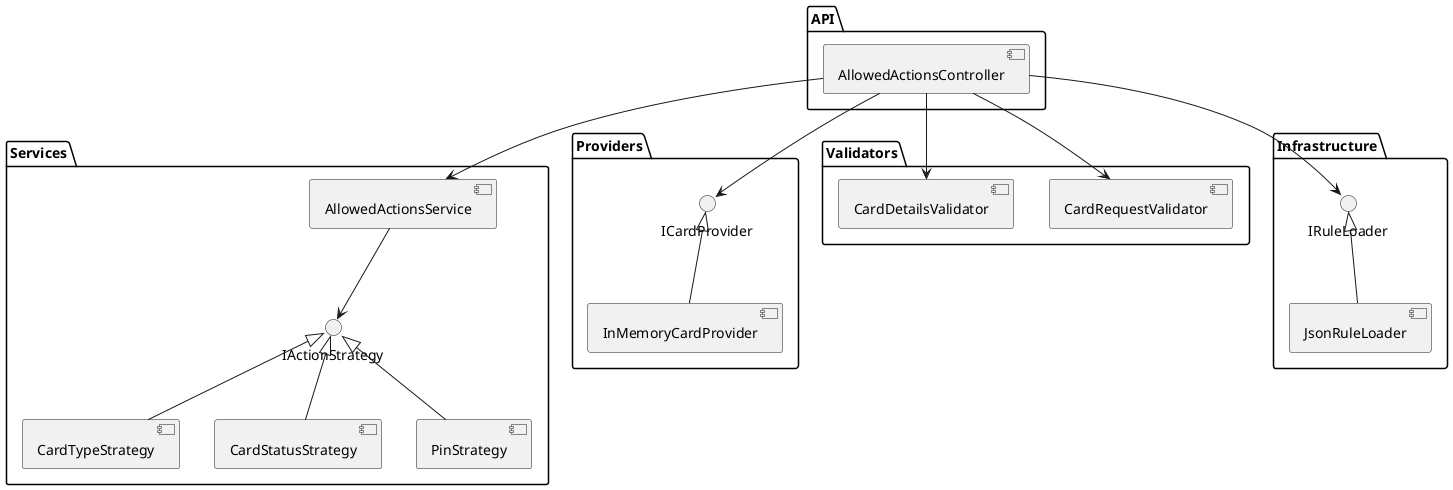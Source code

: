 ﻿@startuml
package "API" {
    component AllowedActionsController
}

package "Services" {
    component AllowedActionsService
    interface IActionStrategy
    component CardTypeStrategy
    component CardStatusStrategy
    component PinStrategy
}

package "Providers" {
    interface ICardProvider
    component InMemoryCardProvider
}

package "Validators" {
    component CardRequestValidator
    component CardDetailsValidator
}

package "Infrastructure" {
    interface IRuleLoader
    component JsonRuleLoader
}

AllowedActionsController --> AllowedActionsService
AllowedActionsService --> IActionStrategy
IActionStrategy <|-- CardTypeStrategy
IActionStrategy <|-- CardStatusStrategy
IActionStrategy <|-- PinStrategy
AllowedActionsController --> ICardProvider
ICardProvider <|-- InMemoryCardProvider
AllowedActionsController --> CardRequestValidator
AllowedActionsController --> CardDetailsValidator
AllowedActionsController --> IRuleLoader
IRuleLoader <|-- JsonRuleLoader
@enduml
